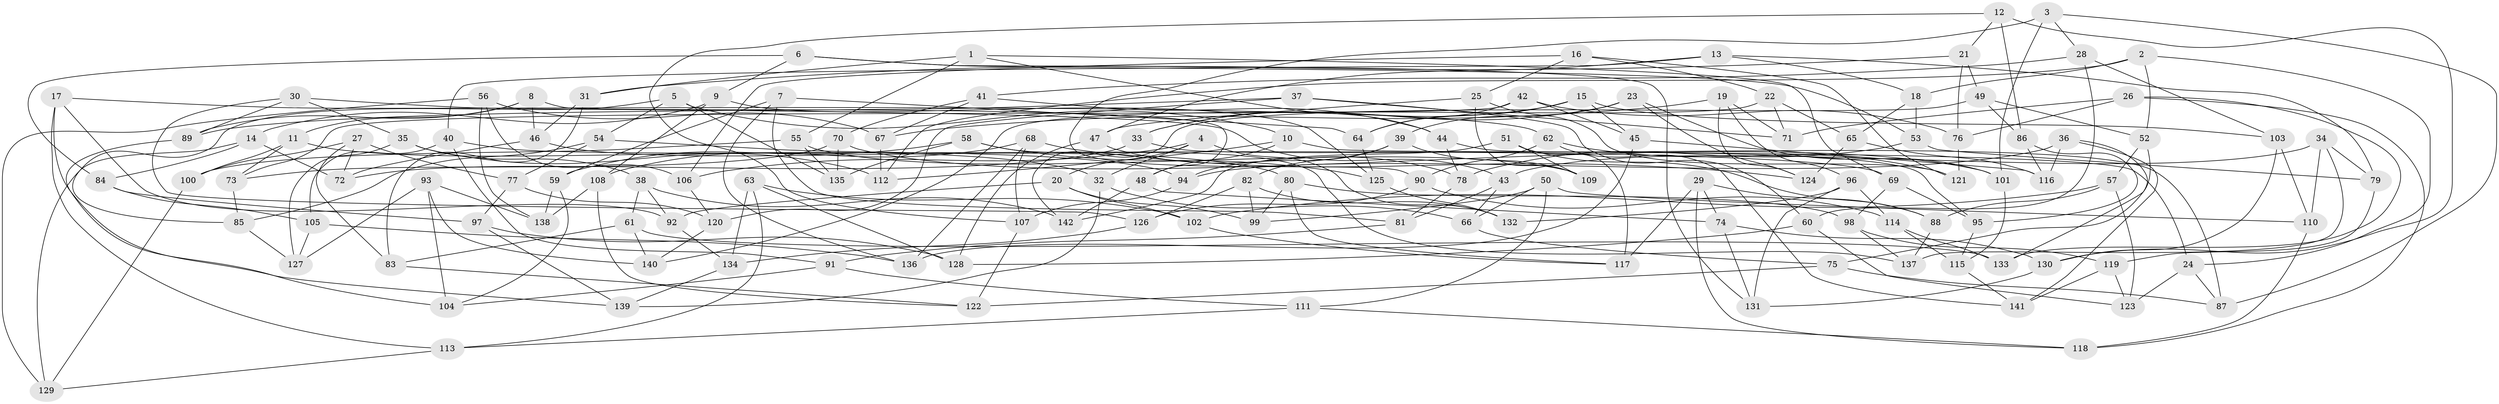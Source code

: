 // Generated by graph-tools (version 1.1) at 2025/03/03/09/25 03:03:05]
// undirected, 142 vertices, 284 edges
graph export_dot {
graph [start="1"]
  node [color=gray90,style=filled];
  1;
  2;
  3;
  4;
  5;
  6;
  7;
  8;
  9;
  10;
  11;
  12;
  13;
  14;
  15;
  16;
  17;
  18;
  19;
  20;
  21;
  22;
  23;
  24;
  25;
  26;
  27;
  28;
  29;
  30;
  31;
  32;
  33;
  34;
  35;
  36;
  37;
  38;
  39;
  40;
  41;
  42;
  43;
  44;
  45;
  46;
  47;
  48;
  49;
  50;
  51;
  52;
  53;
  54;
  55;
  56;
  57;
  58;
  59;
  60;
  61;
  62;
  63;
  64;
  65;
  66;
  67;
  68;
  69;
  70;
  71;
  72;
  73;
  74;
  75;
  76;
  77;
  78;
  79;
  80;
  81;
  82;
  83;
  84;
  85;
  86;
  87;
  88;
  89;
  90;
  91;
  92;
  93;
  94;
  95;
  96;
  97;
  98;
  99;
  100;
  101;
  102;
  103;
  104;
  105;
  106;
  107;
  108;
  109;
  110;
  111;
  112;
  113;
  114;
  115;
  116;
  117;
  118;
  119;
  120;
  121;
  122;
  123;
  124;
  125;
  126;
  127;
  128;
  129;
  130;
  131;
  132;
  133;
  134;
  135;
  136;
  137;
  138;
  139;
  140;
  141;
  142;
  1 -- 55;
  1 -- 69;
  1 -- 44;
  1 -- 31;
  2 -- 18;
  2 -- 24;
  2 -- 52;
  2 -- 112;
  3 -- 28;
  3 -- 101;
  3 -- 87;
  3 -- 90;
  4 -- 20;
  4 -- 132;
  4 -- 106;
  4 -- 32;
  5 -- 10;
  5 -- 85;
  5 -- 135;
  5 -- 54;
  6 -- 131;
  6 -- 9;
  6 -- 53;
  6 -- 84;
  7 -- 59;
  7 -- 136;
  7 -- 81;
  7 -- 64;
  8 -- 89;
  8 -- 48;
  8 -- 11;
  8 -- 46;
  9 -- 108;
  9 -- 125;
  9 -- 14;
  10 -- 48;
  10 -- 24;
  10 -- 112;
  11 -- 32;
  11 -- 73;
  11 -- 100;
  12 -- 21;
  12 -- 107;
  12 -- 130;
  12 -- 86;
  13 -- 40;
  13 -- 47;
  13 -- 79;
  13 -- 18;
  14 -- 129;
  14 -- 84;
  14 -- 72;
  15 -- 103;
  15 -- 33;
  15 -- 64;
  15 -- 45;
  16 -- 106;
  16 -- 25;
  16 -- 22;
  16 -- 121;
  17 -- 113;
  17 -- 62;
  17 -- 139;
  17 -- 92;
  18 -- 65;
  18 -- 53;
  19 -- 67;
  19 -- 124;
  19 -- 71;
  19 -- 96;
  20 -- 92;
  20 -- 102;
  20 -- 99;
  21 -- 31;
  21 -- 49;
  21 -- 76;
  22 -- 71;
  22 -- 140;
  22 -- 65;
  23 -- 101;
  23 -- 124;
  23 -- 33;
  23 -- 39;
  24 -- 87;
  24 -- 123;
  25 -- 109;
  25 -- 121;
  25 -- 47;
  26 -- 71;
  26 -- 118;
  26 -- 76;
  26 -- 133;
  27 -- 83;
  27 -- 100;
  27 -- 77;
  27 -- 72;
  28 -- 60;
  28 -- 103;
  28 -- 41;
  29 -- 117;
  29 -- 74;
  29 -- 88;
  29 -- 118;
  30 -- 43;
  30 -- 89;
  30 -- 35;
  30 -- 126;
  31 -- 83;
  31 -- 46;
  32 -- 66;
  32 -- 139;
  33 -- 72;
  33 -- 95;
  34 -- 110;
  34 -- 43;
  34 -- 79;
  34 -- 137;
  35 -- 127;
  35 -- 38;
  35 -- 112;
  36 -- 141;
  36 -- 94;
  36 -- 116;
  36 -- 133;
  37 -- 60;
  37 -- 89;
  37 -- 71;
  37 -- 120;
  38 -- 61;
  38 -- 142;
  38 -- 92;
  39 -- 109;
  39 -- 82;
  39 -- 94;
  40 -- 105;
  40 -- 69;
  40 -- 91;
  41 -- 67;
  41 -- 44;
  41 -- 70;
  42 -- 64;
  42 -- 45;
  42 -- 73;
  42 -- 76;
  43 -- 81;
  43 -- 66;
  44 -- 78;
  44 -- 87;
  45 -- 136;
  45 -- 116;
  46 -- 72;
  46 -- 80;
  47 -- 78;
  47 -- 128;
  48 -- 142;
  48 -- 74;
  49 -- 142;
  49 -- 86;
  49 -- 52;
  50 -- 66;
  50 -- 111;
  50 -- 110;
  50 -- 99;
  51 -- 117;
  51 -- 142;
  51 -- 88;
  51 -- 109;
  52 -- 57;
  52 -- 75;
  53 -- 78;
  53 -- 79;
  54 -- 85;
  54 -- 94;
  54 -- 77;
  55 -- 100;
  55 -- 109;
  55 -- 135;
  56 -- 138;
  56 -- 67;
  56 -- 129;
  56 -- 106;
  57 -- 102;
  57 -- 123;
  57 -- 88;
  58 -- 59;
  58 -- 135;
  58 -- 137;
  58 -- 125;
  59 -- 104;
  59 -- 138;
  60 -- 123;
  60 -- 128;
  61 -- 140;
  61 -- 83;
  61 -- 133;
  62 -- 141;
  62 -- 121;
  62 -- 90;
  63 -- 128;
  63 -- 134;
  63 -- 113;
  63 -- 102;
  64 -- 125;
  65 -- 124;
  65 -- 116;
  66 -- 75;
  67 -- 112;
  68 -- 107;
  68 -- 136;
  68 -- 124;
  68 -- 108;
  69 -- 98;
  69 -- 95;
  70 -- 101;
  70 -- 73;
  70 -- 135;
  73 -- 85;
  74 -- 131;
  74 -- 130;
  75 -- 87;
  75 -- 122;
  76 -- 121;
  77 -- 120;
  77 -- 97;
  78 -- 81;
  79 -- 119;
  80 -- 98;
  80 -- 99;
  80 -- 117;
  81 -- 91;
  82 -- 99;
  82 -- 126;
  82 -- 132;
  83 -- 122;
  84 -- 97;
  84 -- 105;
  85 -- 127;
  86 -- 116;
  86 -- 95;
  88 -- 137;
  89 -- 104;
  90 -- 126;
  90 -- 114;
  91 -- 111;
  91 -- 104;
  92 -- 134;
  93 -- 140;
  93 -- 138;
  93 -- 127;
  93 -- 104;
  94 -- 107;
  95 -- 115;
  96 -- 132;
  96 -- 114;
  96 -- 131;
  97 -- 128;
  97 -- 139;
  98 -- 137;
  98 -- 119;
  100 -- 129;
  101 -- 115;
  102 -- 117;
  103 -- 110;
  103 -- 130;
  105 -- 136;
  105 -- 127;
  106 -- 120;
  107 -- 122;
  108 -- 122;
  108 -- 138;
  110 -- 118;
  111 -- 118;
  111 -- 113;
  113 -- 129;
  114 -- 115;
  114 -- 133;
  115 -- 141;
  119 -- 123;
  119 -- 141;
  120 -- 140;
  125 -- 132;
  126 -- 134;
  130 -- 131;
  134 -- 139;
}

